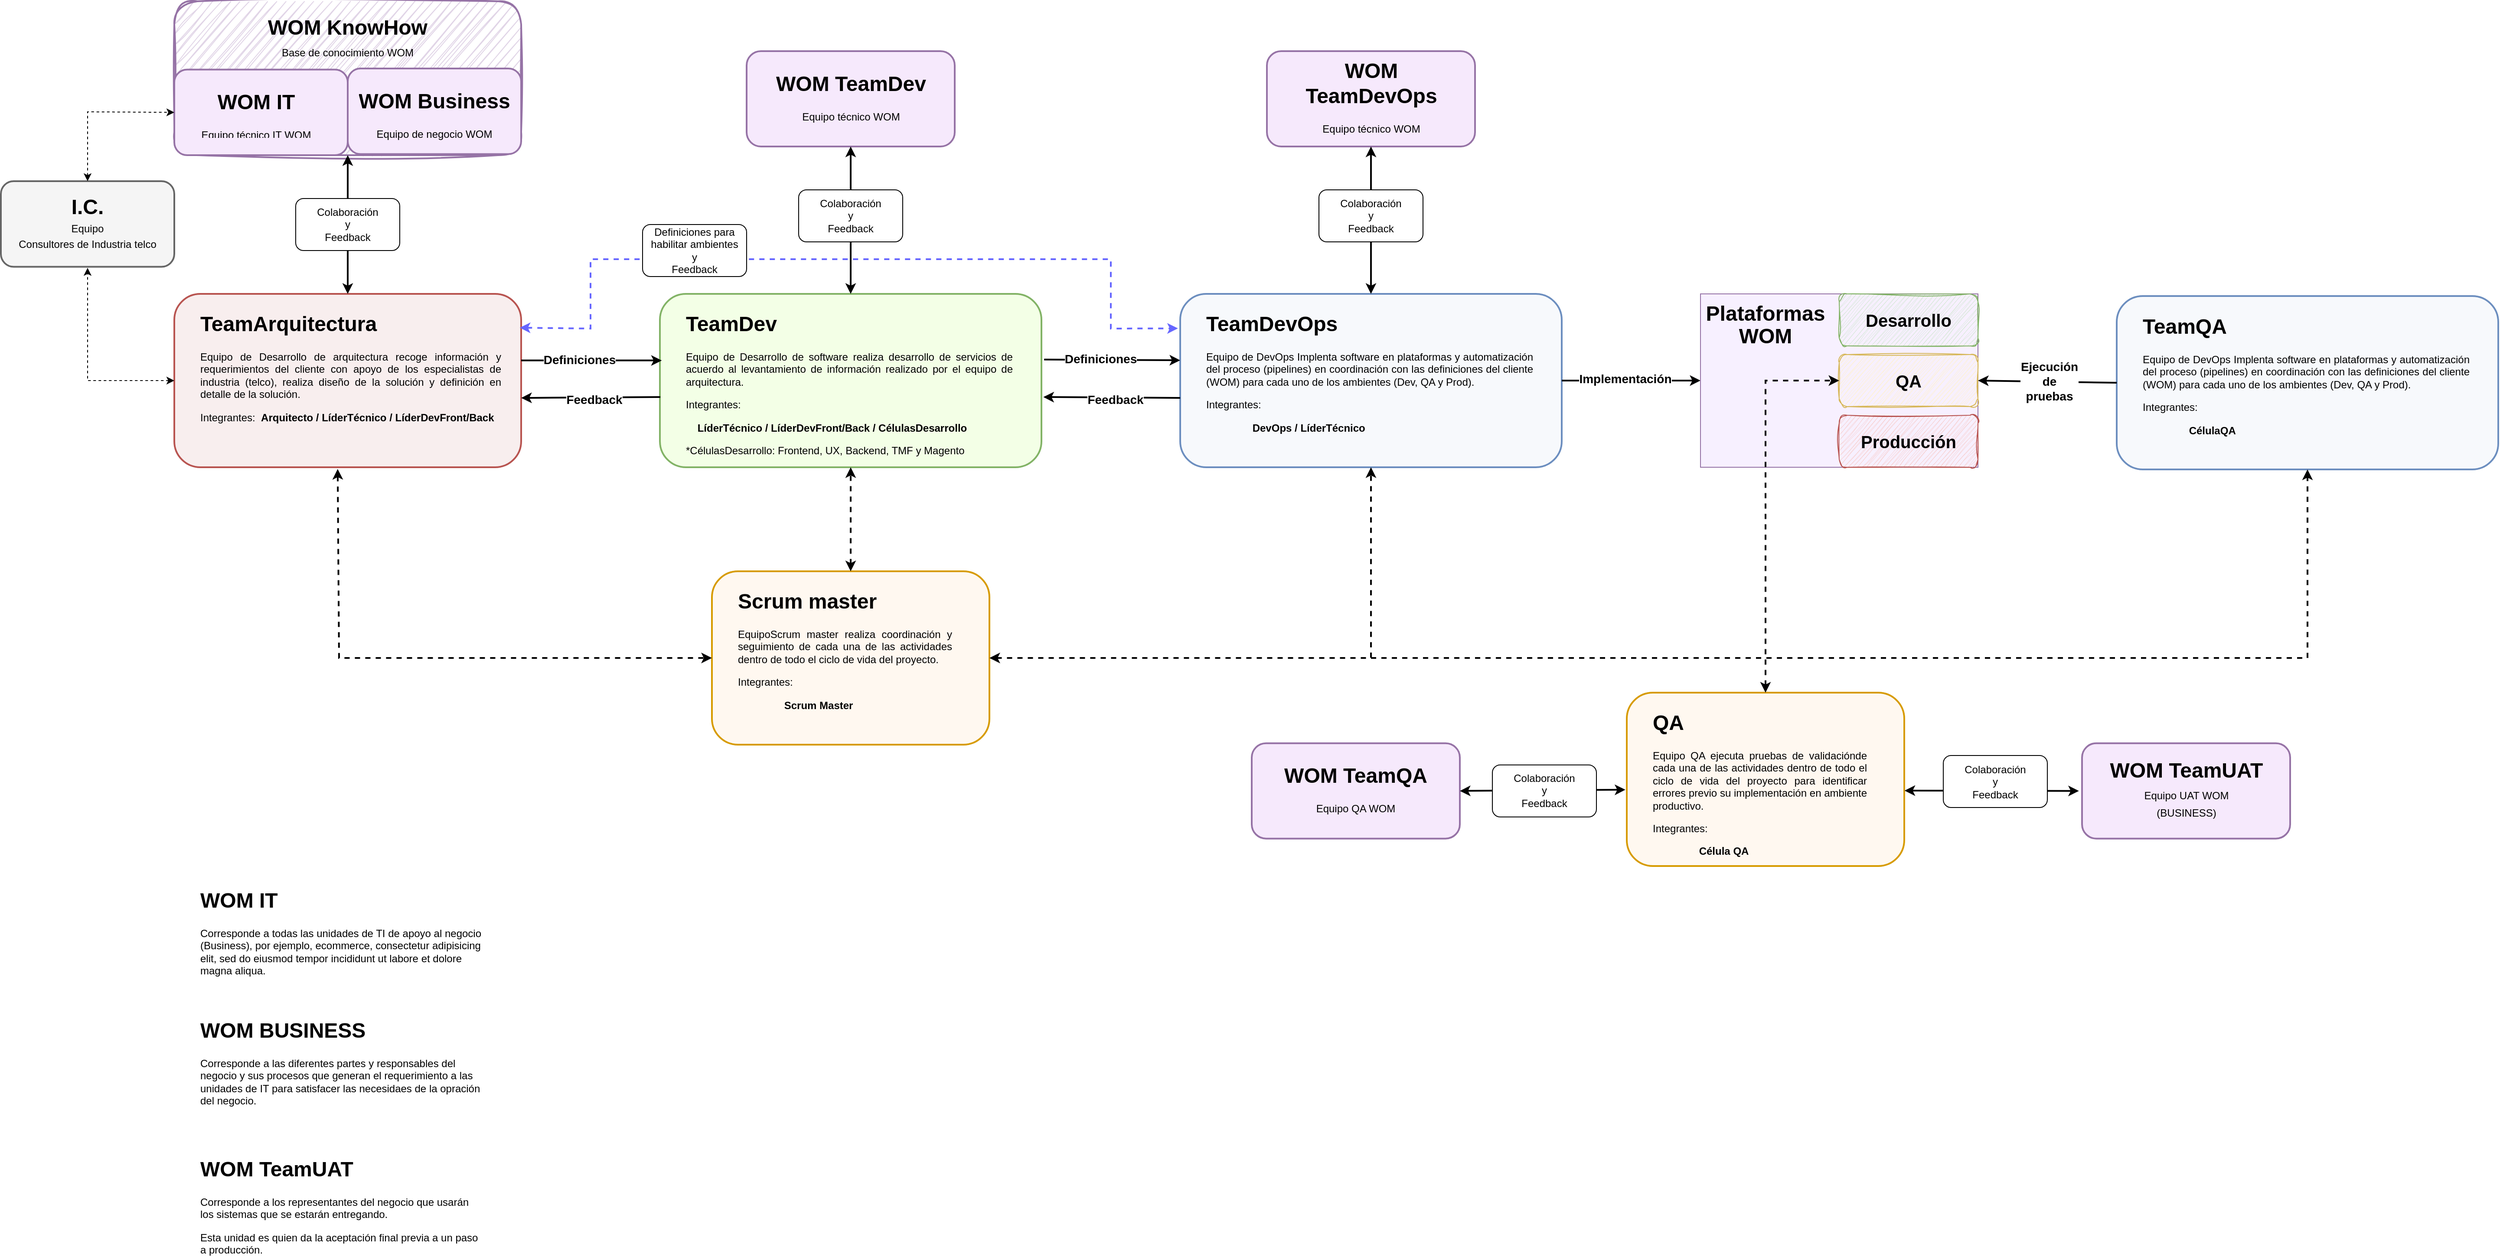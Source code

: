 <mxfile version="21.6.9" type="github">
  <diagram name="Página-1" id="ZVUjuS-TwMxPAm4DahR5">
    <mxGraphModel dx="1757" dy="1597" grid="1" gridSize="10" guides="1" tooltips="1" connect="1" arrows="1" fold="1" page="1" pageScale="1" pageWidth="827" pageHeight="1169" math="0" shadow="0">
      <root>
        <mxCell id="0" />
        <mxCell id="1" parent="0" />
        <mxCell id="QHSCzGcDIsChi1m0zqlS-33" value="" style="rounded=1;whiteSpace=wrap;html=1;fillColor=#e1d5e7;strokeColor=#9673a6;strokeWidth=2;sketch=1;curveFitting=1;jiggle=2;" parent="1" vertex="1">
          <mxGeometry x="-560" y="-297.5" width="400" height="177.5" as="geometry" />
        </mxCell>
        <mxCell id="y2M8KA7EAdU5h4OUIB-f-7" value="" style="rounded=1;whiteSpace=wrap;html=1;fillColor=#F8EEEE;strokeColor=#b85450;fillStyle=solid;strokeWidth=2;" parent="1" vertex="1">
          <mxGeometry x="-560" y="40" width="400" height="200" as="geometry" />
        </mxCell>
        <mxCell id="y2M8KA7EAdU5h4OUIB-f-9" value="&lt;h1&gt;TeamArquitectura&lt;/h1&gt;&lt;p align=&quot;justify&quot;&gt;Equipo de Desarrollo de arquitectura recoge información y requerimientos del cliente con apoyo de los especialistas de industria (telco), realiza diseño de la solución y definición en detalle de la solución.&lt;/p&gt;&lt;p&gt;Integrantes:&amp;nbsp; &lt;b&gt;Arquitecto / &lt;span style=&quot;&quot;&gt;&lt;span style=&quot;&quot;&gt;&lt;/span&gt;&lt;/span&gt;LíderTécnico / LíderDevFront/Back&lt;/b&gt;&lt;br&gt;&lt;/p&gt;" style="text;html=1;strokeColor=none;fillColor=none;spacing=5;spacingTop=-20;whiteSpace=wrap;overflow=hidden;rounded=1;" parent="1" vertex="1">
          <mxGeometry x="-535" y="55" width="355" height="165" as="geometry" />
        </mxCell>
        <mxCell id="y2M8KA7EAdU5h4OUIB-f-11" value="" style="rounded=1;whiteSpace=wrap;html=1;fillColor=#F3FFE6;strokeColor=#82b366;fillStyle=solid;strokeWidth=2;" parent="1" vertex="1">
          <mxGeometry y="40" width="440" height="200" as="geometry" />
        </mxCell>
        <mxCell id="y2M8KA7EAdU5h4OUIB-f-12" value="&lt;h1&gt;TeamDev&lt;/h1&gt;&lt;p align=&quot;justify&quot;&gt;Equipo de Desarrollo de software realiza desarrollo de servicios de acuerdo al levantamiento de información realizado por el equipo de arquitectura.&lt;/p&gt;&lt;p&gt;Integrantes:&amp;nbsp; &lt;b&gt;&lt;span style=&quot;&quot;&gt;&lt;span style=&quot;&quot;&gt;&lt;/span&gt;&lt;/span&gt;&lt;br&gt;&lt;/b&gt;&lt;/p&gt;&lt;p&gt;&lt;b&gt;&lt;span style=&quot;&quot;&gt;&lt;span style=&quot;white-space: pre;&quot;&gt;&amp;nbsp;&amp;nbsp;&amp;nbsp;&amp;nbsp;&lt;/span&gt;&lt;/span&gt;LíderTécnico / LíderDevFront/Back / CélulasDesarrollo&lt;/b&gt;&lt;/p&gt;&lt;p align=&quot;left&quot;&gt;*CélulasDesarrollo: Frontend, UX, Backend, TMF y Magento&lt;b&gt;&lt;br&gt;&lt;/b&gt;&lt;/p&gt;" style="text;html=1;strokeColor=none;fillColor=none;spacing=5;spacingTop=-20;whiteSpace=wrap;overflow=hidden;rounded=1;" parent="1" vertex="1">
          <mxGeometry x="25" y="55" width="385" height="175" as="geometry" />
        </mxCell>
        <mxCell id="y2M8KA7EAdU5h4OUIB-f-13" value="" style="rounded=1;whiteSpace=wrap;html=1;fillColor=#F6E9FC;strokeColor=#9673a6;fillStyle=solid;strokeWidth=2;" parent="1" vertex="1">
          <mxGeometry x="100" y="-240" width="240" height="110" as="geometry" />
        </mxCell>
        <mxCell id="y2M8KA7EAdU5h4OUIB-f-14" value="&lt;h1 align=&quot;center&quot;&gt;WOM TeamDev&lt;/h1&gt;&lt;p align=&quot;center&quot;&gt;Equipo técnico WOM&lt;br&gt;&lt;/p&gt;" style="text;html=1;strokeColor=none;fillColor=none;spacing=5;spacingTop=-20;whiteSpace=wrap;overflow=hidden;rounded=1;align=center;" parent="1" vertex="1">
          <mxGeometry x="117.5" y="-222.5" width="205" height="82.5" as="geometry" />
        </mxCell>
        <mxCell id="y2M8KA7EAdU5h4OUIB-f-16" value="" style="endArrow=classic;startArrow=classic;html=1;rounded=0;entryX=0.5;entryY=1;entryDx=0;entryDy=0;exitX=0.5;exitY=0;exitDx=0;exitDy=0;strokeWidth=2;" parent="1" source="y2M8KA7EAdU5h4OUIB-f-11" target="y2M8KA7EAdU5h4OUIB-f-13" edge="1">
          <mxGeometry width="50" height="50" relative="1" as="geometry">
            <mxPoint x="190" as="sourcePoint" />
            <mxPoint x="240" y="-50" as="targetPoint" />
          </mxGeometry>
        </mxCell>
        <mxCell id="y2M8KA7EAdU5h4OUIB-f-18" value="&lt;div&gt;Colaboración&lt;/div&gt;&lt;div&gt;y &lt;/div&gt;Feedback" style="rounded=1;whiteSpace=wrap;html=1;" parent="1" vertex="1">
          <mxGeometry x="160" y="-80" width="120" height="60" as="geometry" />
        </mxCell>
        <mxCell id="y2M8KA7EAdU5h4OUIB-f-19" value="" style="endArrow=classic;html=1;rounded=0;entryX=0.005;entryY=0.384;entryDx=0;entryDy=0;entryPerimeter=0;exitX=1;exitY=0.384;exitDx=0;exitDy=0;exitPerimeter=0;strokeWidth=2;" parent="1" source="y2M8KA7EAdU5h4OUIB-f-7" target="y2M8KA7EAdU5h4OUIB-f-11" edge="1">
          <mxGeometry width="50" height="50" relative="1" as="geometry">
            <mxPoint x="-140" y="117" as="sourcePoint" />
            <mxPoint x="240" y="-50" as="targetPoint" />
          </mxGeometry>
        </mxCell>
        <mxCell id="y2M8KA7EAdU5h4OUIB-f-20" value="&lt;font style=&quot;font-size: 14px;&quot;&gt;&lt;b&gt;Definiciones&lt;/b&gt;&lt;/font&gt;" style="edgeLabel;html=1;align=center;verticalAlign=middle;resizable=0;points=[];" parent="y2M8KA7EAdU5h4OUIB-f-19" vertex="1" connectable="0">
          <mxGeometry x="-0.177" y="1" relative="1" as="geometry">
            <mxPoint as="offset" />
          </mxGeometry>
        </mxCell>
        <mxCell id="y2M8KA7EAdU5h4OUIB-f-21" value="" style="endArrow=classic;html=1;rounded=0;exitX=0.001;exitY=0.595;exitDx=0;exitDy=0;exitPerimeter=0;entryX=1;entryY=0.6;entryDx=0;entryDy=0;entryPerimeter=0;strokeWidth=2;" parent="1" source="y2M8KA7EAdU5h4OUIB-f-11" target="y2M8KA7EAdU5h4OUIB-f-7" edge="1">
          <mxGeometry width="50" height="50" relative="1" as="geometry">
            <mxPoint x="190" as="sourcePoint" />
            <mxPoint x="-110" y="150" as="targetPoint" />
          </mxGeometry>
        </mxCell>
        <mxCell id="y2M8KA7EAdU5h4OUIB-f-22" value="&lt;font size=&quot;1&quot;&gt;&lt;b style=&quot;font-size: 14px;&quot;&gt;Feedback&lt;/b&gt;&lt;/font&gt;" style="edgeLabel;html=1;align=center;verticalAlign=middle;resizable=0;points=[];" parent="y2M8KA7EAdU5h4OUIB-f-21" vertex="1" connectable="0">
          <mxGeometry x="-0.046" y="2" relative="1" as="geometry">
            <mxPoint as="offset" />
          </mxGeometry>
        </mxCell>
        <mxCell id="y2M8KA7EAdU5h4OUIB-f-23" value="" style="rounded=1;whiteSpace=wrap;html=1;fillColor=#F7F9FC;strokeColor=#6c8ebf;fillStyle=solid;strokeWidth=2;" parent="1" vertex="1">
          <mxGeometry x="600" y="40" width="440" height="200" as="geometry" />
        </mxCell>
        <mxCell id="y2M8KA7EAdU5h4OUIB-f-24" value="&lt;h1&gt;TeamDevOps&lt;/h1&gt;&lt;p align=&quot;justify&quot;&gt;Equipo de DevOps Implenta software en plataformas y automatización del proceso (pipelines) en coordinación con las definiciones del cliente (WOM) para cada uno de los ambientes (Dev, QA y Prod).&lt;br&gt;&lt;/p&gt;&lt;p&gt;Integrantes:&amp;nbsp; &lt;b&gt;&lt;span style=&quot;&quot;&gt;&lt;span style=&quot;&quot;&gt;&lt;/span&gt;&lt;/span&gt;&lt;br&gt;&lt;/b&gt;&lt;/p&gt;&lt;p&gt;&lt;span style=&quot;white-space: pre;&quot;&gt;&#x9;&lt;/span&gt;&lt;span style=&quot;white-space: pre;&quot;&gt;&#x9;&lt;/span&gt;&lt;b&gt;DevOps / &lt;/b&gt;&lt;b&gt;LíderTécnico&lt;/b&gt;&lt;/p&gt;" style="text;html=1;strokeColor=none;fillColor=none;spacing=5;spacingTop=-20;whiteSpace=wrap;overflow=hidden;rounded=1;" parent="1" vertex="1">
          <mxGeometry x="625" y="55" width="385" height="165" as="geometry" />
        </mxCell>
        <mxCell id="y2M8KA7EAdU5h4OUIB-f-25" value="" style="rounded=1;whiteSpace=wrap;html=1;fillColor=#F6E9FC;strokeColor=#9673a6;fillStyle=solid;strokeWidth=2;" parent="1" vertex="1">
          <mxGeometry x="700" y="-240" width="240" height="110" as="geometry" />
        </mxCell>
        <mxCell id="y2M8KA7EAdU5h4OUIB-f-26" value="&lt;h1 align=&quot;center&quot;&gt;WOM TeamDevOps&lt;/h1&gt;&lt;p align=&quot;center&quot;&gt;Equipo técnico WOM&lt;br&gt;&lt;/p&gt;" style="text;html=1;strokeColor=none;fillColor=none;spacing=5;spacingTop=-20;whiteSpace=wrap;overflow=hidden;rounded=1;align=center;" parent="1" vertex="1">
          <mxGeometry x="717.5" y="-237.5" width="205" height="112.5" as="geometry" />
        </mxCell>
        <mxCell id="y2M8KA7EAdU5h4OUIB-f-27" value="" style="endArrow=classic;startArrow=classic;html=1;rounded=0;entryX=0.5;entryY=1;entryDx=0;entryDy=0;exitX=0.5;exitY=0;exitDx=0;exitDy=0;strokeWidth=2;" parent="1" source="y2M8KA7EAdU5h4OUIB-f-23" target="y2M8KA7EAdU5h4OUIB-f-25" edge="1">
          <mxGeometry width="50" height="50" relative="1" as="geometry">
            <mxPoint x="790" as="sourcePoint" />
            <mxPoint x="840" y="-50" as="targetPoint" />
          </mxGeometry>
        </mxCell>
        <mxCell id="y2M8KA7EAdU5h4OUIB-f-28" value="&lt;div&gt;Colaboración&lt;/div&gt;&lt;div&gt;y &lt;/div&gt;Feedback" style="rounded=1;whiteSpace=wrap;html=1;" parent="1" vertex="1">
          <mxGeometry x="760" y="-80" width="120" height="60" as="geometry" />
        </mxCell>
        <mxCell id="y2M8KA7EAdU5h4OUIB-f-31" value="" style="endArrow=classic;html=1;rounded=0;entryX=0;entryY=0.383;entryDx=0;entryDy=0;entryPerimeter=0;exitX=1.007;exitY=0.379;exitDx=0;exitDy=0;exitPerimeter=0;strokeWidth=2;" parent="1" source="y2M8KA7EAdU5h4OUIB-f-11" target="y2M8KA7EAdU5h4OUIB-f-23" edge="1">
          <mxGeometry width="50" height="50" relative="1" as="geometry">
            <mxPoint x="300" y="-20" as="sourcePoint" />
            <mxPoint x="462" y="-20" as="targetPoint" />
          </mxGeometry>
        </mxCell>
        <mxCell id="y2M8KA7EAdU5h4OUIB-f-32" value="&lt;font style=&quot;font-size: 14px;&quot;&gt;&lt;b&gt;Definiciones&lt;/b&gt;&lt;/font&gt;" style="edgeLabel;html=1;align=center;verticalAlign=middle;resizable=0;points=[];" parent="y2M8KA7EAdU5h4OUIB-f-31" vertex="1" connectable="0">
          <mxGeometry x="-0.177" y="1" relative="1" as="geometry">
            <mxPoint as="offset" />
          </mxGeometry>
        </mxCell>
        <mxCell id="y2M8KA7EAdU5h4OUIB-f-33" value="" style="endArrow=classic;html=1;rounded=0;exitX=0;exitY=0.6;exitDx=0;exitDy=0;exitPerimeter=0;entryX=1.005;entryY=0.595;entryDx=0;entryDy=0;entryPerimeter=0;strokeWidth=2;" parent="1" source="y2M8KA7EAdU5h4OUIB-f-23" target="y2M8KA7EAdU5h4OUIB-f-11" edge="1">
          <mxGeometry width="50" height="50" relative="1" as="geometry">
            <mxPoint x="450" y="10" as="sourcePoint" />
            <mxPoint x="290" y="11" as="targetPoint" />
          </mxGeometry>
        </mxCell>
        <mxCell id="y2M8KA7EAdU5h4OUIB-f-34" value="&lt;font size=&quot;1&quot;&gt;&lt;b style=&quot;font-size: 14px;&quot;&gt;Feedback&lt;/b&gt;&lt;/font&gt;" style="edgeLabel;html=1;align=center;verticalAlign=middle;resizable=0;points=[];" parent="y2M8KA7EAdU5h4OUIB-f-33" vertex="1" connectable="0">
          <mxGeometry x="-0.046" y="2" relative="1" as="geometry">
            <mxPoint as="offset" />
          </mxGeometry>
        </mxCell>
        <mxCell id="QHSCzGcDIsChi1m0zqlS-1" value="" style="endArrow=classic;html=1;rounded=0;exitX=1;exitY=0.5;exitDx=0;exitDy=0;strokeWidth=2;entryX=0;entryY=0.5;entryDx=0;entryDy=0;" parent="1" source="y2M8KA7EAdU5h4OUIB-f-23" target="QHSCzGcDIsChi1m0zqlS-3" edge="1">
          <mxGeometry width="50" height="50" relative="1" as="geometry">
            <mxPoint x="1180" y="150" as="sourcePoint" />
            <mxPoint x="1200" y="160" as="targetPoint" />
          </mxGeometry>
        </mxCell>
        <mxCell id="QHSCzGcDIsChi1m0zqlS-2" value="&lt;b&gt;&lt;font style=&quot;font-size: 14px;&quot;&gt;Implementación&lt;/font&gt;&lt;/b&gt;" style="edgeLabel;html=1;align=center;verticalAlign=middle;resizable=0;points=[];" parent="QHSCzGcDIsChi1m0zqlS-1" vertex="1" connectable="0">
          <mxGeometry x="-0.091" y="2" relative="1" as="geometry">
            <mxPoint as="offset" />
          </mxGeometry>
        </mxCell>
        <mxCell id="QHSCzGcDIsChi1m0zqlS-3" value="" style="rounded=0;whiteSpace=wrap;html=1;fillColor=#F7F0FF;strokeColor=#9673a6;" parent="1" vertex="1">
          <mxGeometry x="1200" y="40" width="320" height="200" as="geometry" />
        </mxCell>
        <mxCell id="QHSCzGcDIsChi1m0zqlS-4" value="&lt;h1 style=&quot;line-height: 40%;&quot; align=&quot;center&quot;&gt;Plataformas&lt;/h1&gt;&lt;h1 style=&quot;line-height: 40%;&quot; align=&quot;center&quot;&gt;WOM&lt;/h1&gt;" style="text;html=1;strokeColor=none;fillColor=none;align=center;verticalAlign=middle;whiteSpace=wrap;rounded=0;" parent="1" vertex="1">
          <mxGeometry x="1200" y="50" width="150" height="50" as="geometry" />
        </mxCell>
        <mxCell id="QHSCzGcDIsChi1m0zqlS-5" value="&lt;font size=&quot;1&quot;&gt;&lt;b style=&quot;font-size: 20px;&quot;&gt;Desarrollo&lt;/b&gt;&lt;/font&gt;" style="rounded=1;whiteSpace=wrap;html=1;fillColor=#d5e8d4;strokeColor=#82b366;glass=0;sketch=1;curveFitting=1;jiggle=2;" parent="1" vertex="1">
          <mxGeometry x="1360" y="40" width="160" height="60" as="geometry" />
        </mxCell>
        <mxCell id="QHSCzGcDIsChi1m0zqlS-6" value="&lt;font size=&quot;1&quot;&gt;&lt;b style=&quot;font-size: 20px;&quot;&gt;QA&lt;/b&gt;&lt;/font&gt;" style="rounded=1;whiteSpace=wrap;html=1;sketch=1;curveFitting=1;jiggle=2;fillColor=#fff2cc;strokeColor=#d6b656;" parent="1" vertex="1">
          <mxGeometry x="1360" y="110" width="160" height="60" as="geometry" />
        </mxCell>
        <mxCell id="QHSCzGcDIsChi1m0zqlS-7" value="&lt;font size=&quot;1&quot;&gt;&lt;b style=&quot;font-size: 20px;&quot;&gt;Producción&lt;/b&gt;&lt;/font&gt;" style="rounded=1;whiteSpace=wrap;html=1;fillColor=#f8cecc;strokeColor=#b85450;sketch=1;curveFitting=1;jiggle=2;" parent="1" vertex="1">
          <mxGeometry x="1360" y="180" width="160" height="60" as="geometry" />
        </mxCell>
        <mxCell id="QHSCzGcDIsChi1m0zqlS-8" value="" style="rounded=1;whiteSpace=wrap;html=1;fillColor=#F7F9FC;strokeColor=#6c8ebf;fillStyle=solid;strokeWidth=2;" parent="1" vertex="1">
          <mxGeometry x="1680" y="42.5" width="440" height="200" as="geometry" />
        </mxCell>
        <mxCell id="QHSCzGcDIsChi1m0zqlS-9" value="&lt;h1&gt;TeamQA&lt;/h1&gt;&lt;p align=&quot;justify&quot;&gt;Equipo de DevOps Implenta software en plataformas y automatización del proceso (pipelines) en coordinación con las definiciones del cliente (WOM) para cada uno de los ambientes (Dev, QA y Prod).&lt;br&gt;&lt;/p&gt;&lt;p&gt;Integrantes:&amp;nbsp; &lt;b&gt;&lt;span style=&quot;&quot;&gt;&lt;span style=&quot;&quot;&gt;&lt;/span&gt;&lt;/span&gt;&lt;br&gt;&lt;/b&gt;&lt;/p&gt;&lt;p&gt;&lt;span style=&quot;white-space: pre;&quot;&gt;&#x9;&lt;/span&gt;&lt;span style=&quot;white-space: pre;&quot;&gt;&#x9;&lt;/span&gt;&lt;b&gt;CélulaQA&lt;/b&gt;&lt;/p&gt;" style="text;html=1;strokeColor=none;fillColor=none;spacing=5;spacingTop=-20;whiteSpace=wrap;overflow=hidden;rounded=1;" parent="1" vertex="1">
          <mxGeometry x="1705" y="57.5" width="385" height="165" as="geometry" />
        </mxCell>
        <mxCell id="QHSCzGcDIsChi1m0zqlS-10" value="" style="endArrow=classic;html=1;rounded=0;entryX=1;entryY=0.5;entryDx=0;entryDy=0;exitX=0;exitY=0.5;exitDx=0;exitDy=0;strokeWidth=2;" parent="1" source="QHSCzGcDIsChi1m0zqlS-8" target="QHSCzGcDIsChi1m0zqlS-6" edge="1">
          <mxGeometry width="50" height="50" relative="1" as="geometry">
            <mxPoint x="1640" y="280" as="sourcePoint" />
            <mxPoint x="1530" y="230" as="targetPoint" />
          </mxGeometry>
        </mxCell>
        <mxCell id="QHSCzGcDIsChi1m0zqlS-11" value="&lt;div style=&quot;font-size: 14px;&quot;&gt;&lt;b&gt;&lt;font style=&quot;font-size: 14px;&quot;&gt;Ejecución &lt;br&gt;&lt;/font&gt;&lt;/b&gt;&lt;/div&gt;&lt;div style=&quot;font-size: 14px;&quot;&gt;&lt;b&gt;&lt;font style=&quot;font-size: 14px;&quot;&gt;de&lt;/font&gt;&lt;/b&gt;&lt;/div&gt;&lt;div style=&quot;font-size: 14px;&quot;&gt;&lt;b&gt;&lt;font style=&quot;font-size: 14px;&quot;&gt;pruebas&lt;br&gt;&lt;/font&gt;&lt;/b&gt;&lt;/div&gt;" style="edgeLabel;html=1;align=center;verticalAlign=middle;resizable=0;points=[];" parent="QHSCzGcDIsChi1m0zqlS-10" vertex="1" connectable="0">
          <mxGeometry x="-0.017" y="-1" relative="1" as="geometry">
            <mxPoint as="offset" />
          </mxGeometry>
        </mxCell>
        <mxCell id="QHSCzGcDIsChi1m0zqlS-14" value="" style="rounded=1;whiteSpace=wrap;html=1;fillColor=#FFF8F0;strokeColor=#d79b00;fillStyle=solid;strokeWidth=2;" parent="1" vertex="1">
          <mxGeometry x="60" y="360" width="320" height="200" as="geometry" />
        </mxCell>
        <mxCell id="QHSCzGcDIsChi1m0zqlS-15" value="&lt;h1&gt;Scrum master&lt;br&gt;&lt;/h1&gt;&lt;p align=&quot;justify&quot;&gt;EquipoScrum master realiza coordinación y seguimiento de cada una de las actividades dentro de todo el ciclo de vida del proyecto.&lt;br&gt;&lt;/p&gt;&lt;p&gt;Integrantes:&amp;nbsp; &lt;b&gt;&lt;span style=&quot;&quot;&gt;&lt;span style=&quot;&quot;&gt;&lt;/span&gt;&lt;/span&gt;&lt;br&gt;&lt;/b&gt;&lt;/p&gt;&lt;p&gt;&lt;span style=&quot;white-space: pre;&quot;&gt;&#x9;&lt;/span&gt;&lt;span style=&quot;white-space: pre;&quot;&gt;&#x9;&lt;b&gt;Scrum Master&lt;/b&gt;&lt;/span&gt;&lt;/p&gt;" style="text;html=1;strokeColor=none;fillColor=none;spacing=5;spacingTop=-20;whiteSpace=wrap;overflow=hidden;rounded=1;" parent="1" vertex="1">
          <mxGeometry x="85" y="375" width="255" height="155" as="geometry" />
        </mxCell>
        <mxCell id="QHSCzGcDIsChi1m0zqlS-16" value="" style="endArrow=classic;startArrow=classic;html=1;rounded=0;entryX=0;entryY=0.5;entryDx=0;entryDy=0;exitX=0.471;exitY=1.01;exitDx=0;exitDy=0;exitPerimeter=0;strokeWidth=2;dashed=1;" parent="1" source="y2M8KA7EAdU5h4OUIB-f-7" target="QHSCzGcDIsChi1m0zqlS-14" edge="1">
          <mxGeometry width="50" height="50" relative="1" as="geometry">
            <mxPoint x="-370" y="520" as="sourcePoint" />
            <mxPoint x="-320" y="470" as="targetPoint" />
            <Array as="points">
              <mxPoint x="-370" y="460" />
            </Array>
          </mxGeometry>
        </mxCell>
        <mxCell id="QHSCzGcDIsChi1m0zqlS-17" value="" style="endArrow=classic;startArrow=classic;html=1;rounded=0;strokeWidth=2;dashed=1;entryX=0.5;entryY=1;entryDx=0;entryDy=0;exitX=0.5;exitY=0;exitDx=0;exitDy=0;" parent="1" source="QHSCzGcDIsChi1m0zqlS-14" target="y2M8KA7EAdU5h4OUIB-f-11" edge="1">
          <mxGeometry width="50" height="50" relative="1" as="geometry">
            <mxPoint x="-110" y="375" as="sourcePoint" />
            <mxPoint x="-60" y="325" as="targetPoint" />
          </mxGeometry>
        </mxCell>
        <mxCell id="QHSCzGcDIsChi1m0zqlS-19" value="" style="endArrow=classic;startArrow=classic;html=1;rounded=0;exitX=1;exitY=0.5;exitDx=0;exitDy=0;entryX=0.5;entryY=1;entryDx=0;entryDy=0;strokeWidth=2;dashed=1;" parent="1" source="QHSCzGcDIsChi1m0zqlS-14" target="y2M8KA7EAdU5h4OUIB-f-23" edge="1">
          <mxGeometry width="50" height="50" relative="1" as="geometry">
            <mxPoint x="460" y="450" as="sourcePoint" />
            <mxPoint x="510" y="400" as="targetPoint" />
            <Array as="points">
              <mxPoint x="820" y="460" />
            </Array>
          </mxGeometry>
        </mxCell>
        <mxCell id="QHSCzGcDIsChi1m0zqlS-22" value="" style="endArrow=classic;html=1;rounded=0;entryX=0.5;entryY=1;entryDx=0;entryDy=0;dashed=1;strokeWidth=2;" parent="1" target="QHSCzGcDIsChi1m0zqlS-8" edge="1">
          <mxGeometry width="50" height="50" relative="1" as="geometry">
            <mxPoint x="820" y="460" as="sourcePoint" />
            <mxPoint x="1310" y="460" as="targetPoint" />
            <Array as="points">
              <mxPoint x="1900" y="460" />
            </Array>
          </mxGeometry>
        </mxCell>
        <mxCell id="QHSCzGcDIsChi1m0zqlS-23" value="" style="rounded=1;whiteSpace=wrap;html=1;fillColor=#F6E9FC;strokeColor=#9673a6;fillStyle=solid;strokeWidth=2;" parent="1" vertex="1">
          <mxGeometry x="682.5" y="558.35" width="240" height="110" as="geometry" />
        </mxCell>
        <mxCell id="QHSCzGcDIsChi1m0zqlS-24" value="&lt;h1 align=&quot;center&quot;&gt;WOM TeamQA&lt;/h1&gt;&lt;p align=&quot;center&quot;&gt;Equipo QA WOM&lt;br&gt;&lt;/p&gt;" style="text;html=1;strokeColor=none;fillColor=none;spacing=5;spacingTop=-20;whiteSpace=wrap;overflow=hidden;rounded=1;align=center;" parent="1" vertex="1">
          <mxGeometry x="700" y="575.85" width="205" height="82.5" as="geometry" />
        </mxCell>
        <mxCell id="QHSCzGcDIsChi1m0zqlS-25" value="" style="endArrow=classic;startArrow=classic;html=1;rounded=0;entryX=-0.005;entryY=0.56;entryDx=0;entryDy=0;exitX=1;exitY=0.5;exitDx=0;exitDy=0;strokeWidth=2;entryPerimeter=0;" parent="1" source="QHSCzGcDIsChi1m0zqlS-23" target="QHSCzGcDIsChi1m0zqlS-41" edge="1">
          <mxGeometry width="50" height="50" relative="1" as="geometry">
            <mxPoint x="1012.5" y="703.35" as="sourcePoint" />
            <mxPoint x="1012.5" y="534.15" as="targetPoint" />
          </mxGeometry>
        </mxCell>
        <mxCell id="QHSCzGcDIsChi1m0zqlS-26" value="&lt;div&gt;Colaboración&lt;/div&gt;&lt;div&gt;y &lt;/div&gt;Feedback" style="rounded=1;whiteSpace=wrap;html=1;" parent="1" vertex="1">
          <mxGeometry x="960" y="583.35" width="120" height="60" as="geometry" />
        </mxCell>
        <mxCell id="QHSCzGcDIsChi1m0zqlS-29" value="" style="rounded=1;whiteSpace=wrap;html=1;fillColor=#F6E9FC;strokeColor=#9673a6;fillStyle=solid;strokeWidth=2;" parent="1" vertex="1">
          <mxGeometry x="-560" y="-218.75" width="200" height="98.75" as="geometry" />
        </mxCell>
        <mxCell id="QHSCzGcDIsChi1m0zqlS-30" value="&lt;h1 align=&quot;center&quot;&gt;WOM IT&lt;br&gt;&lt;/h1&gt;&lt;p align=&quot;center&quot;&gt;Equipo técnico IT WOM&lt;br&gt;&lt;/p&gt;" style="text;html=1;strokeColor=none;fillColor=none;spacing=5;spacingTop=-20;whiteSpace=wrap;overflow=hidden;rounded=1;align=center;" parent="1" vertex="1">
          <mxGeometry x="-542.5" y="-201.25" width="152.5" height="61.25" as="geometry" />
        </mxCell>
        <mxCell id="QHSCzGcDIsChi1m0zqlS-31" value="" style="rounded=1;whiteSpace=wrap;html=1;fillColor=#F6E9FC;strokeColor=#9673a6;fillStyle=solid;strokeWidth=2;" parent="1" vertex="1">
          <mxGeometry x="-360" y="-220" width="200" height="98.75" as="geometry" />
        </mxCell>
        <mxCell id="QHSCzGcDIsChi1m0zqlS-32" value="&lt;h1 align=&quot;center&quot;&gt;WOM Business&lt;br&gt;&lt;/h1&gt;&lt;p align=&quot;center&quot;&gt;Equipo de negocio WOM&lt;br&gt;&lt;/p&gt;" style="text;html=1;strokeColor=none;fillColor=none;spacing=5;spacingTop=-20;whiteSpace=wrap;overflow=hidden;rounded=1;align=center;" parent="1" vertex="1">
          <mxGeometry x="-360" y="-202.5" width="200" height="82.5" as="geometry" />
        </mxCell>
        <mxCell id="QHSCzGcDIsChi1m0zqlS-34" value="&lt;p style=&quot;line-height: 70%;&quot;&gt;&lt;/p&gt;&lt;h1 style=&quot;line-height: 70%;&quot; align=&quot;center&quot;&gt;WOM KnowHow&lt;br&gt;&lt;/h1&gt;&lt;p style=&quot;line-height: 70%;&quot; align=&quot;center&quot;&gt;Base de conocimiento WOM&lt;br&gt;&lt;/p&gt;&lt;p&gt;&lt;/p&gt;" style="text;html=1;strokeColor=none;fillColor=none;spacing=5;spacingTop=-20;whiteSpace=wrap;overflow=hidden;rounded=1;align=center;" parent="1" vertex="1">
          <mxGeometry x="-550" y="-281.25" width="380" height="61.25" as="geometry" />
        </mxCell>
        <mxCell id="QHSCzGcDIsChi1m0zqlS-35" value="" style="rounded=1;whiteSpace=wrap;html=1;fillColor=#f5f5f5;strokeColor=#666666;fillStyle=solid;strokeWidth=2;fontColor=#333333;" parent="1" vertex="1">
          <mxGeometry x="-760" y="-90" width="200" height="98.75" as="geometry" />
        </mxCell>
        <mxCell id="QHSCzGcDIsChi1m0zqlS-36" value="&lt;h1 style=&quot;line-height: 50%;&quot; align=&quot;center&quot;&gt;I.C.&lt;br&gt;&lt;/h1&gt;&lt;p style=&quot;line-height: 50%;&quot; align=&quot;center&quot;&gt;Equipo &lt;br&gt;&lt;/p&gt;&lt;p style=&quot;line-height: 50%;&quot; align=&quot;center&quot;&gt;Consultores de Industria telco&lt;br&gt;&lt;/p&gt;" style="text;html=1;strokeColor=none;fillColor=none;spacing=5;spacingTop=-20;whiteSpace=wrap;overflow=hidden;rounded=1;align=center;" parent="1" vertex="1">
          <mxGeometry x="-760" y="-72.5" width="200" height="82.5" as="geometry" />
        </mxCell>
        <mxCell id="QHSCzGcDIsChi1m0zqlS-37" value="" style="endArrow=classic;startArrow=classic;html=1;rounded=0;strokeWidth=2;exitX=0.5;exitY=0;exitDx=0;exitDy=0;entryX=0;entryY=1;entryDx=0;entryDy=0;" parent="1" source="y2M8KA7EAdU5h4OUIB-f-7" target="QHSCzGcDIsChi1m0zqlS-32" edge="1">
          <mxGeometry width="50" height="50" relative="1" as="geometry">
            <mxPoint x="-340" y="20" as="sourcePoint" />
            <mxPoint x="-360" y="-110" as="targetPoint" />
          </mxGeometry>
        </mxCell>
        <mxCell id="QHSCzGcDIsChi1m0zqlS-38" value="&lt;div&gt;Colaboración&lt;/div&gt;&lt;div&gt;y &lt;/div&gt;Feedback" style="rounded=1;whiteSpace=wrap;html=1;" parent="1" vertex="1">
          <mxGeometry x="-420" y="-70" width="120" height="60" as="geometry" />
        </mxCell>
        <mxCell id="QHSCzGcDIsChi1m0zqlS-39" value="" style="endArrow=classic;startArrow=classic;html=1;rounded=0;exitX=0.5;exitY=0;exitDx=0;exitDy=0;entryX=0;entryY=0.5;entryDx=0;entryDy=0;dashed=1;" parent="1" source="QHSCzGcDIsChi1m0zqlS-35" target="QHSCzGcDIsChi1m0zqlS-29" edge="1">
          <mxGeometry width="50" height="50" relative="1" as="geometry">
            <mxPoint x="-690" y="-140" as="sourcePoint" />
            <mxPoint x="-640" y="-190" as="targetPoint" />
            <Array as="points">
              <mxPoint x="-660" y="-170" />
            </Array>
          </mxGeometry>
        </mxCell>
        <mxCell id="QHSCzGcDIsChi1m0zqlS-40" value="" style="endArrow=classic;startArrow=classic;html=1;rounded=0;exitX=0;exitY=0.5;exitDx=0;exitDy=0;entryX=0.5;entryY=1;entryDx=0;entryDy=0;dashed=1;" parent="1" source="y2M8KA7EAdU5h4OUIB-f-7" target="QHSCzGcDIsChi1m0zqlS-36" edge="1">
          <mxGeometry width="50" height="50" relative="1" as="geometry">
            <mxPoint x="-680" y="120" as="sourcePoint" />
            <mxPoint x="-580" y="41" as="targetPoint" />
            <Array as="points">
              <mxPoint x="-660" y="140" />
            </Array>
          </mxGeometry>
        </mxCell>
        <mxCell id="QHSCzGcDIsChi1m0zqlS-41" value="" style="rounded=1;whiteSpace=wrap;html=1;fillColor=#FFF8F0;strokeColor=#d79b00;fillStyle=solid;strokeWidth=2;" parent="1" vertex="1">
          <mxGeometry x="1115" y="500" width="320" height="200" as="geometry" />
        </mxCell>
        <mxCell id="QHSCzGcDIsChi1m0zqlS-42" value="&lt;h1&gt;QA&lt;br&gt;&lt;/h1&gt;&lt;p align=&quot;justify&quot;&gt;Equipo QA ejecuta pruebas de validaciónde cada una de las actividades dentro de todo el ciclo de vida del proyecto para identificar errores previo su implementación en ambiente productivo.&lt;br&gt;&lt;/p&gt;&lt;p&gt;Integrantes:&amp;nbsp; &lt;b&gt;&lt;span style=&quot;&quot;&gt;&lt;span style=&quot;&quot;&gt;&lt;/span&gt;&lt;/span&gt;&lt;br&gt;&lt;/b&gt;&lt;/p&gt;&lt;p&gt;&lt;span style=&quot;white-space: pre;&quot;&gt;&#x9;&lt;/span&gt;&lt;span style=&quot;white-space: pre;&quot;&gt;&#x9;&lt;b&gt;Célula QA&lt;/b&gt;&lt;/span&gt;&lt;/p&gt;" style="text;html=1;strokeColor=none;fillColor=none;spacing=5;spacingTop=-20;whiteSpace=wrap;overflow=hidden;rounded=1;" parent="1" vertex="1">
          <mxGeometry x="1140" y="515" width="255" height="175" as="geometry" />
        </mxCell>
        <mxCell id="QHSCzGcDIsChi1m0zqlS-43" value="" style="endArrow=classic;startArrow=classic;html=1;rounded=0;exitX=0.5;exitY=0;exitDx=0;exitDy=0;entryX=0;entryY=0.5;entryDx=0;entryDy=0;strokeWidth=2;dashed=1;" parent="1" source="QHSCzGcDIsChi1m0zqlS-41" target="QHSCzGcDIsChi1m0zqlS-6" edge="1">
          <mxGeometry width="50" height="50" relative="1" as="geometry">
            <mxPoint x="1260" y="380" as="sourcePoint" />
            <mxPoint x="1310" y="330" as="targetPoint" />
            <Array as="points">
              <mxPoint x="1275" y="140" />
            </Array>
          </mxGeometry>
        </mxCell>
        <mxCell id="QHSCzGcDIsChi1m0zqlS-44" value="&lt;h1&gt;WOM IT&lt;br&gt;&lt;/h1&gt;&lt;p&gt;Corresponde a todas las unidades de TI de apoyo al negocio (Business), por ejemplo, ecommerce, consectetur adipisicing elit, sed do eiusmod tempor incididunt ut labore et dolore magna aliqua.&lt;/p&gt;" style="text;html=1;strokeColor=none;fillColor=none;spacing=5;spacingTop=-20;whiteSpace=wrap;overflow=hidden;rounded=0;" parent="1" vertex="1">
          <mxGeometry x="-535" y="720" width="335" height="120" as="geometry" />
        </mxCell>
        <mxCell id="QHSCzGcDIsChi1m0zqlS-45" value="&lt;h1&gt;WOM BUSINESS&lt;br&gt;&lt;/h1&gt;&lt;p&gt;Corresponde a las diferentes partes y responsables del negocio y sus procesos que generan el requerimiento a las unidades de IT para satisfacer las necesidaes de la opración del negocio.&lt;/p&gt;" style="text;html=1;strokeColor=none;fillColor=none;spacing=5;spacingTop=-20;whiteSpace=wrap;overflow=hidden;rounded=0;" parent="1" vertex="1">
          <mxGeometry x="-535" y="870" width="335" height="130" as="geometry" />
        </mxCell>
        <mxCell id="QHSCzGcDIsChi1m0zqlS-46" value="" style="endArrow=classic;startArrow=classic;html=1;rounded=0;exitX=0.996;exitY=0.195;exitDx=0;exitDy=0;exitPerimeter=0;entryX=-0.006;entryY=0.199;entryDx=0;entryDy=0;entryPerimeter=0;strokeWidth=2;strokeColor=#6666FF;dashed=1;" parent="1" source="y2M8KA7EAdU5h4OUIB-f-7" target="y2M8KA7EAdU5h4OUIB-f-23" edge="1">
          <mxGeometry width="50" height="50" relative="1" as="geometry">
            <mxPoint x="20" y="150" as="sourcePoint" />
            <mxPoint x="500" as="targetPoint" />
            <Array as="points">
              <mxPoint x="-80" y="80" />
              <mxPoint x="-80" />
              <mxPoint x="220" />
              <mxPoint x="520" />
              <mxPoint x="520" y="80" />
            </Array>
          </mxGeometry>
        </mxCell>
        <mxCell id="QHSCzGcDIsChi1m0zqlS-47" value="&lt;div&gt;Definiciones para habilitar ambientes&lt;br&gt;&lt;/div&gt;&lt;div&gt;y &lt;/div&gt;Feedback" style="rounded=1;whiteSpace=wrap;html=1;" parent="1" vertex="1">
          <mxGeometry x="-20" y="-40" width="120" height="60" as="geometry" />
        </mxCell>
        <mxCell id="QHSCzGcDIsChi1m0zqlS-50" value="" style="rounded=1;whiteSpace=wrap;html=1;fillColor=#F6E9FC;strokeColor=#9673a6;fillStyle=solid;strokeWidth=2;" parent="1" vertex="1">
          <mxGeometry x="1640" y="558.35" width="240" height="110" as="geometry" />
        </mxCell>
        <mxCell id="QHSCzGcDIsChi1m0zqlS-51" value="&lt;h1 style=&quot;line-height: 70%;&quot; align=&quot;center&quot;&gt;WOM TeamUAT&lt;/h1&gt;&lt;p style=&quot;line-height: 70%;&quot; align=&quot;center&quot;&gt;Equipo UAT WOM&lt;/p&gt;&lt;p style=&quot;line-height: 70%;&quot; align=&quot;center&quot;&gt;(BUSINESS)&lt;br&gt;&lt;/p&gt;" style="text;html=1;strokeColor=none;fillColor=none;spacing=5;spacingTop=-20;whiteSpace=wrap;overflow=hidden;rounded=1;align=center;" parent="1" vertex="1">
          <mxGeometry x="1657.5" y="575.85" width="205" height="82.5" as="geometry" />
        </mxCell>
        <mxCell id="QHSCzGcDIsChi1m0zqlS-55" value="" style="endArrow=classic;startArrow=classic;html=1;rounded=0;entryX=-0.015;entryY=0.5;entryDx=0;entryDy=0;strokeWidth=2;entryPerimeter=0;exitX=1.001;exitY=0.565;exitDx=0;exitDy=0;exitPerimeter=0;" parent="1" source="QHSCzGcDIsChi1m0zqlS-41" target="QHSCzGcDIsChi1m0zqlS-50" edge="1">
          <mxGeometry width="50" height="50" relative="1" as="geometry">
            <mxPoint x="1460" y="600" as="sourcePoint" />
            <mxPoint x="1625" y="612.85" as="targetPoint" />
          </mxGeometry>
        </mxCell>
        <mxCell id="QHSCzGcDIsChi1m0zqlS-54" value="&lt;div&gt;Colaboración&lt;/div&gt;&lt;div&gt;y &lt;/div&gt;Feedback" style="rounded=1;whiteSpace=wrap;html=1;" parent="1" vertex="1">
          <mxGeometry x="1480" y="572.5" width="120" height="60" as="geometry" />
        </mxCell>
        <mxCell id="QHSCzGcDIsChi1m0zqlS-57" value="&lt;h1&gt;WOM TeamUAT&lt;br&gt;&lt;/h1&gt;&lt;p&gt;Corresponde a los representantes del negocio que usarán los sistemas que se estarán entregando. &lt;br&gt;&lt;/p&gt;&lt;p&gt;Esta unidad es quien da la aceptación final previa a un paso a producción.&lt;/p&gt;" style="text;html=1;strokeColor=none;fillColor=none;spacing=5;spacingTop=-20;whiteSpace=wrap;overflow=hidden;rounded=0;" parent="1" vertex="1">
          <mxGeometry x="-535" y="1030" width="335" height="120" as="geometry" />
        </mxCell>
      </root>
    </mxGraphModel>
  </diagram>
</mxfile>
